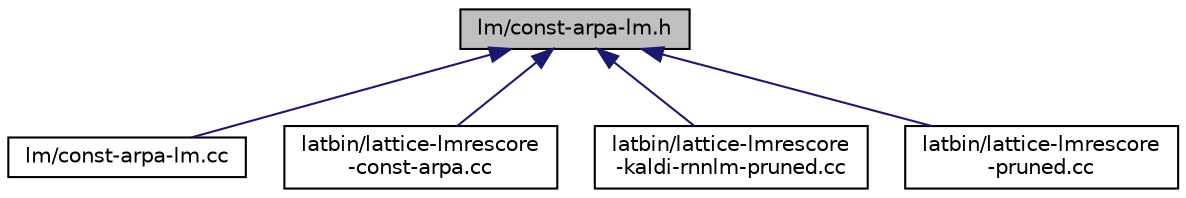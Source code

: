 digraph "lm/const-arpa-lm.h"
{
  edge [fontname="Helvetica",fontsize="10",labelfontname="Helvetica",labelfontsize="10"];
  node [fontname="Helvetica",fontsize="10",shape=record];
  Node84 [label="lm/const-arpa-lm.h",height=0.2,width=0.4,color="black", fillcolor="grey75", style="filled", fontcolor="black"];
  Node84 -> Node85 [dir="back",color="midnightblue",fontsize="10",style="solid",fontname="Helvetica"];
  Node85 [label="lm/const-arpa-lm.cc",height=0.2,width=0.4,color="black", fillcolor="white", style="filled",URL="$const-arpa-lm_8cc.html"];
  Node84 -> Node86 [dir="back",color="midnightblue",fontsize="10",style="solid",fontname="Helvetica"];
  Node86 [label="latbin/lattice-lmrescore\l-const-arpa.cc",height=0.2,width=0.4,color="black", fillcolor="white", style="filled",URL="$lattice-lmrescore-const-arpa_8cc.html"];
  Node84 -> Node87 [dir="back",color="midnightblue",fontsize="10",style="solid",fontname="Helvetica"];
  Node87 [label="latbin/lattice-lmrescore\l-kaldi-rnnlm-pruned.cc",height=0.2,width=0.4,color="black", fillcolor="white", style="filled",URL="$lattice-lmrescore-kaldi-rnnlm-pruned_8cc.html"];
  Node84 -> Node88 [dir="back",color="midnightblue",fontsize="10",style="solid",fontname="Helvetica"];
  Node88 [label="latbin/lattice-lmrescore\l-pruned.cc",height=0.2,width=0.4,color="black", fillcolor="white", style="filled",URL="$lattice-lmrescore-pruned_8cc.html"];
}

